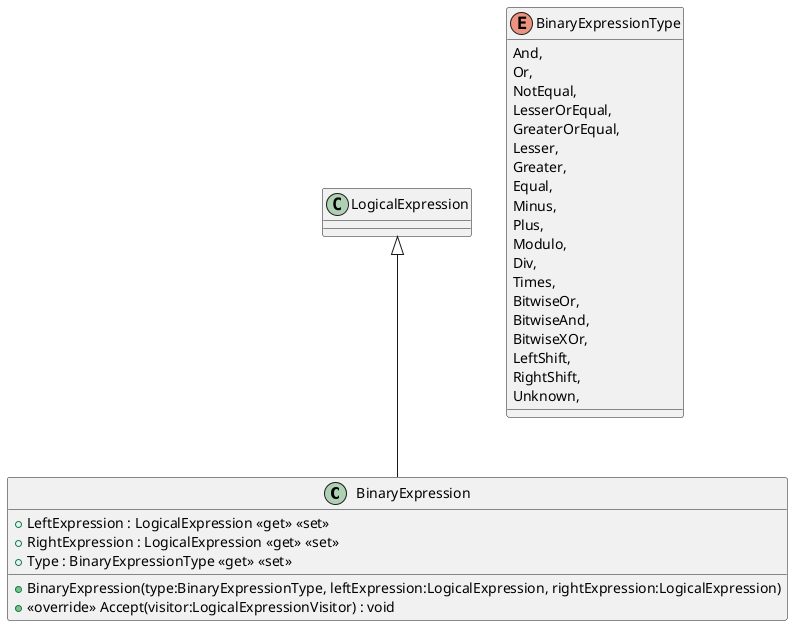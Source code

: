 @startuml
class BinaryExpression {
    + BinaryExpression(type:BinaryExpressionType, leftExpression:LogicalExpression, rightExpression:LogicalExpression)
    + LeftExpression : LogicalExpression <<get>> <<set>>
    + RightExpression : LogicalExpression <<get>> <<set>>
    + Type : BinaryExpressionType <<get>> <<set>>
    + <<override>> Accept(visitor:LogicalExpressionVisitor) : void
}
enum BinaryExpressionType {
    And,
    Or,
    NotEqual,
    LesserOrEqual,
    GreaterOrEqual,
    Lesser,
    Greater,
    Equal,
    Minus,
    Plus,
    Modulo,
    Div,
    Times,
    BitwiseOr,
    BitwiseAnd,
    BitwiseXOr,
    LeftShift,
    RightShift,
    Unknown,
}
LogicalExpression <|-- BinaryExpression
@enduml
